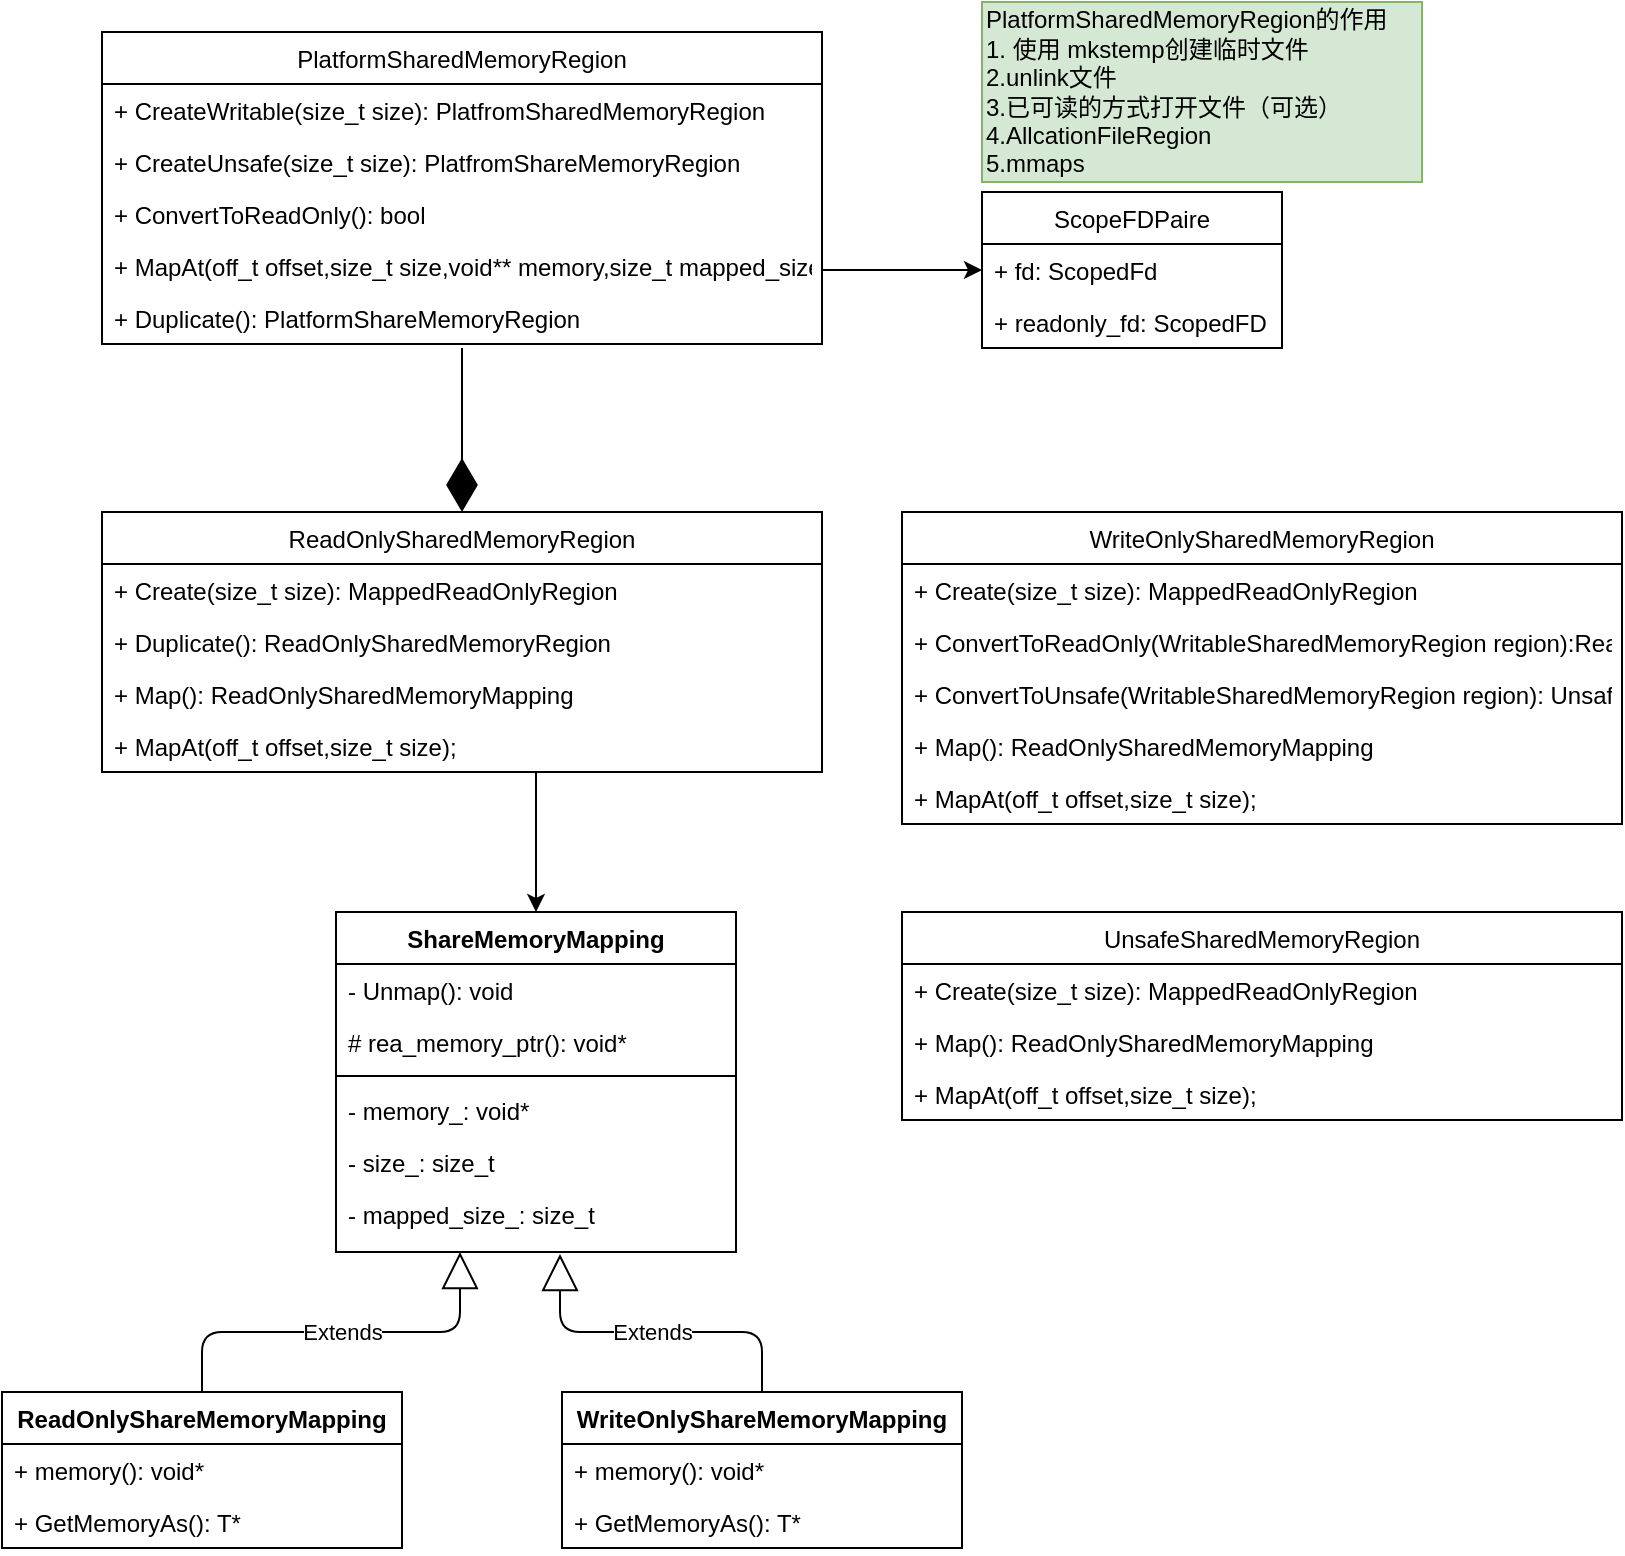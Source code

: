 <mxfile version="13.4.5" type="device"><diagram id="9YRwGQ6KWDpr09r38T1D" name="Page-1"><mxGraphModel dx="1086" dy="806" grid="1" gridSize="10" guides="1" tooltips="1" connect="1" arrows="1" fold="1" page="1" pageScale="1" pageWidth="827" pageHeight="1169" math="0" shadow="0"><root><mxCell id="0"/><mxCell id="1" parent="0"/><mxCell id="M7nCqbvlJc06o1fr2tBB-1" value="PlatformSharedMemoryRegion" style="swimlane;fontStyle=0;childLayout=stackLayout;horizontal=1;startSize=26;fillColor=none;horizontalStack=0;resizeParent=1;resizeParentMax=0;resizeLast=0;collapsible=1;marginBottom=0;" parent="1" vertex="1"><mxGeometry x="280" y="360" width="360" height="156" as="geometry"/></mxCell><mxCell id="M7nCqbvlJc06o1fr2tBB-2" value="+ CreateWritable(size_t size): PlatfromSharedMemoryRegion" style="text;strokeColor=none;fillColor=none;align=left;verticalAlign=top;spacingLeft=4;spacingRight=4;overflow=hidden;rotatable=0;points=[[0,0.5],[1,0.5]];portConstraint=eastwest;" parent="M7nCqbvlJc06o1fr2tBB-1" vertex="1"><mxGeometry y="26" width="360" height="26" as="geometry"/></mxCell><mxCell id="M7nCqbvlJc06o1fr2tBB-3" value="+ CreateUnsafe(size_t size): PlatfromShareMemoryRegion" style="text;strokeColor=none;fillColor=none;align=left;verticalAlign=top;spacingLeft=4;spacingRight=4;overflow=hidden;rotatable=0;points=[[0,0.5],[1,0.5]];portConstraint=eastwest;" parent="M7nCqbvlJc06o1fr2tBB-1" vertex="1"><mxGeometry y="52" width="360" height="26" as="geometry"/></mxCell><mxCell id="M7nCqbvlJc06o1fr2tBB-4" value="+ ConvertToReadOnly(): bool&#10;" style="text;strokeColor=none;fillColor=none;align=left;verticalAlign=top;spacingLeft=4;spacingRight=4;overflow=hidden;rotatable=0;points=[[0,0.5],[1,0.5]];portConstraint=eastwest;" parent="M7nCqbvlJc06o1fr2tBB-1" vertex="1"><mxGeometry y="78" width="360" height="26" as="geometry"/></mxCell><mxCell id="M7nCqbvlJc06o1fr2tBB-12" value="+ MapAt(off_t offset,size_t size,void** memory,size_t mapped_size):void" style="text;strokeColor=none;fillColor=none;align=left;verticalAlign=top;spacingLeft=4;spacingRight=4;overflow=hidden;rotatable=0;points=[[0,0.5],[1,0.5]];portConstraint=eastwest;" parent="M7nCqbvlJc06o1fr2tBB-1" vertex="1"><mxGeometry y="104" width="360" height="26" as="geometry"/></mxCell><mxCell id="M7nCqbvlJc06o1fr2tBB-18" value="+ Duplicate(): PlatformShareMemoryRegion" style="text;strokeColor=none;fillColor=none;align=left;verticalAlign=top;spacingLeft=4;spacingRight=4;overflow=hidden;rotatable=0;points=[[0,0.5],[1,0.5]];portConstraint=eastwest;" parent="M7nCqbvlJc06o1fr2tBB-1" vertex="1"><mxGeometry y="130" width="360" height="26" as="geometry"/></mxCell><mxCell id="M7nCqbvlJc06o1fr2tBB-7" value="PlatformSharedMemoryRegion的作用&lt;br&gt;1. 使用 mkstemp创建临时文件&lt;br&gt;2.unlink文件&lt;br&gt;3.已可读的方式打开文件（可选）&lt;br&gt;4.AllcationFileRegion&lt;br&gt;5.mmaps" style="text;html=1;resizable=0;autosize=1;align=left;verticalAlign=middle;points=[];fillColor=#d5e8d4;strokeColor=#82b366;rounded=0;" parent="1" vertex="1"><mxGeometry x="720" y="345" width="220" height="90" as="geometry"/></mxCell><mxCell id="M7nCqbvlJc06o1fr2tBB-13" value="ReadOnlySharedMemoryRegion" style="swimlane;fontStyle=0;childLayout=stackLayout;horizontal=1;startSize=26;fillColor=none;horizontalStack=0;resizeParent=1;resizeParentMax=0;resizeLast=0;collapsible=1;marginBottom=0;" parent="1" vertex="1"><mxGeometry x="280" y="600" width="360" height="130" as="geometry"/></mxCell><mxCell id="M7nCqbvlJc06o1fr2tBB-14" value="+ Create(size_t size): MappedReadOnlyRegion" style="text;strokeColor=none;fillColor=none;align=left;verticalAlign=top;spacingLeft=4;spacingRight=4;overflow=hidden;rotatable=0;points=[[0,0.5],[1,0.5]];portConstraint=eastwest;" parent="M7nCqbvlJc06o1fr2tBB-13" vertex="1"><mxGeometry y="26" width="360" height="26" as="geometry"/></mxCell><mxCell id="M7nCqbvlJc06o1fr2tBB-15" value="+ Duplicate(): ReadOnlySharedMemoryRegion" style="text;strokeColor=none;fillColor=none;align=left;verticalAlign=top;spacingLeft=4;spacingRight=4;overflow=hidden;rotatable=0;points=[[0,0.5],[1,0.5]];portConstraint=eastwest;" parent="M7nCqbvlJc06o1fr2tBB-13" vertex="1"><mxGeometry y="52" width="360" height="26" as="geometry"/></mxCell><mxCell id="M7nCqbvlJc06o1fr2tBB-16" value="+ Map(): ReadOnlySharedMemoryMapping" style="text;strokeColor=none;fillColor=none;align=left;verticalAlign=top;spacingLeft=4;spacingRight=4;overflow=hidden;rotatable=0;points=[[0,0.5],[1,0.5]];portConstraint=eastwest;" parent="M7nCqbvlJc06o1fr2tBB-13" vertex="1"><mxGeometry y="78" width="360" height="26" as="geometry"/></mxCell><mxCell id="M7nCqbvlJc06o1fr2tBB-17" value="+ MapAt(off_t offset,size_t size);" style="text;strokeColor=none;fillColor=none;align=left;verticalAlign=top;spacingLeft=4;spacingRight=4;overflow=hidden;rotatable=0;points=[[0,0.5],[1,0.5]];portConstraint=eastwest;" parent="M7nCqbvlJc06o1fr2tBB-13" vertex="1"><mxGeometry y="104" width="360" height="26" as="geometry"/></mxCell><mxCell id="M7nCqbvlJc06o1fr2tBB-19" value="" style="endArrow=diamondThin;endFill=1;endSize=24;html=1;entryX=0.5;entryY=0;entryDx=0;entryDy=0;" parent="1" target="M7nCqbvlJc06o1fr2tBB-13" edge="1"><mxGeometry width="160" relative="1" as="geometry"><mxPoint x="460" y="518" as="sourcePoint"/><mxPoint x="660" y="620" as="targetPoint"/></mxGeometry></mxCell><mxCell id="M7nCqbvlJc06o1fr2tBB-39" value="Extends" style="endArrow=block;endSize=16;endFill=0;html=1;entryX=0.31;entryY=1;entryDx=0;entryDy=0;entryPerimeter=0;exitX=0.5;exitY=0;exitDx=0;exitDy=0;" parent="1" source="M7nCqbvlJc06o1fr2tBB-28" target="M7nCqbvlJc06o1fr2tBB-25" edge="1"><mxGeometry width="160" relative="1" as="geometry"><mxPoint x="510" y="1060" as="sourcePoint"/><mxPoint x="670" y="1060" as="targetPoint"/><Array as="points"><mxPoint x="330" y="1010"/><mxPoint x="459" y="1010"/></Array></mxGeometry></mxCell><mxCell id="M7nCqbvlJc06o1fr2tBB-40" value="Extends" style="endArrow=block;endSize=16;endFill=0;html=1;exitX=0.5;exitY=0;exitDx=0;exitDy=0;entryX=0.56;entryY=1.031;entryDx=0;entryDy=0;entryPerimeter=0;" parent="1" source="M7nCqbvlJc06o1fr2tBB-35" target="M7nCqbvlJc06o1fr2tBB-25" edge="1"><mxGeometry width="160" relative="1" as="geometry"><mxPoint x="510" y="1060" as="sourcePoint"/><mxPoint x="509" y="960" as="targetPoint"/><Array as="points"><mxPoint x="610" y="1010"/><mxPoint x="509" y="1010"/></Array></mxGeometry></mxCell><mxCell id="M7nCqbvlJc06o1fr2tBB-54" style="edgeStyle=orthogonalEdgeStyle;rounded=0;orthogonalLoop=1;jettySize=auto;html=1;entryX=0.5;entryY=0;entryDx=0;entryDy=0;exitX=0.297;exitY=1;exitDx=0;exitDy=0;exitPerimeter=0;" parent="1" source="M7nCqbvlJc06o1fr2tBB-17" target="M7nCqbvlJc06o1fr2tBB-20" edge="1"><mxGeometry relative="1" as="geometry"><mxPoint x="220" y="665" as="targetPoint"/><mxPoint x="400" y="750" as="sourcePoint"/><Array as="points"><mxPoint x="497" y="730"/></Array></mxGeometry></mxCell><mxCell id="M7nCqbvlJc06o1fr2tBB-41" value="WriteOnlySharedMemoryRegion" style="swimlane;fontStyle=0;childLayout=stackLayout;horizontal=1;startSize=26;fillColor=none;horizontalStack=0;resizeParent=1;resizeParentMax=0;resizeLast=0;collapsible=1;marginBottom=0;" parent="1" vertex="1"><mxGeometry x="680" y="600" width="360" height="156" as="geometry"/></mxCell><mxCell id="M7nCqbvlJc06o1fr2tBB-42" value="+ Create(size_t size): MappedReadOnlyRegion" style="text;strokeColor=none;fillColor=none;align=left;verticalAlign=top;spacingLeft=4;spacingRight=4;overflow=hidden;rotatable=0;points=[[0,0.5],[1,0.5]];portConstraint=eastwest;" parent="M7nCqbvlJc06o1fr2tBB-41" vertex="1"><mxGeometry y="26" width="360" height="26" as="geometry"/></mxCell><mxCell id="M7nCqbvlJc06o1fr2tBB-43" value="+ ConvertToReadOnly(WritableSharedMemoryRegion region):ReadOnlyMemoryRegion" style="text;strokeColor=none;fillColor=none;align=left;verticalAlign=top;spacingLeft=4;spacingRight=4;overflow=hidden;rotatable=0;points=[[0,0.5],[1,0.5]];portConstraint=eastwest;" parent="M7nCqbvlJc06o1fr2tBB-41" vertex="1"><mxGeometry y="52" width="360" height="26" as="geometry"/></mxCell><mxCell id="M7nCqbvlJc06o1fr2tBB-46" value="+ ConvertToUnsafe(WritableSharedMemoryRegion region): UnsafeSharedMemoryRegion" style="text;strokeColor=none;fillColor=none;align=left;verticalAlign=top;spacingLeft=4;spacingRight=4;overflow=hidden;rotatable=0;points=[[0,0.5],[1,0.5]];portConstraint=eastwest;" parent="M7nCqbvlJc06o1fr2tBB-41" vertex="1"><mxGeometry y="78" width="360" height="26" as="geometry"/></mxCell><mxCell id="M7nCqbvlJc06o1fr2tBB-44" value="+ Map(): ReadOnlySharedMemoryMapping" style="text;strokeColor=none;fillColor=none;align=left;verticalAlign=top;spacingLeft=4;spacingRight=4;overflow=hidden;rotatable=0;points=[[0,0.5],[1,0.5]];portConstraint=eastwest;" parent="M7nCqbvlJc06o1fr2tBB-41" vertex="1"><mxGeometry y="104" width="360" height="26" as="geometry"/></mxCell><mxCell id="M7nCqbvlJc06o1fr2tBB-45" value="+ MapAt(off_t offset,size_t size);" style="text;strokeColor=none;fillColor=none;align=left;verticalAlign=top;spacingLeft=4;spacingRight=4;overflow=hidden;rotatable=0;points=[[0,0.5],[1,0.5]];portConstraint=eastwest;" parent="M7nCqbvlJc06o1fr2tBB-41" vertex="1"><mxGeometry y="130" width="360" height="26" as="geometry"/></mxCell><mxCell id="M7nCqbvlJc06o1fr2tBB-47" value="UnsafeSharedMemoryRegion" style="swimlane;fontStyle=0;childLayout=stackLayout;horizontal=1;startSize=26;fillColor=none;horizontalStack=0;resizeParent=1;resizeParentMax=0;resizeLast=0;collapsible=1;marginBottom=0;" parent="1" vertex="1"><mxGeometry x="680" y="800" width="360" height="104" as="geometry"/></mxCell><mxCell id="M7nCqbvlJc06o1fr2tBB-48" value="+ Create(size_t size): MappedReadOnlyRegion" style="text;strokeColor=none;fillColor=none;align=left;verticalAlign=top;spacingLeft=4;spacingRight=4;overflow=hidden;rotatable=0;points=[[0,0.5],[1,0.5]];portConstraint=eastwest;" parent="M7nCqbvlJc06o1fr2tBB-47" vertex="1"><mxGeometry y="26" width="360" height="26" as="geometry"/></mxCell><mxCell id="M7nCqbvlJc06o1fr2tBB-51" value="+ Map(): ReadOnlySharedMemoryMapping" style="text;strokeColor=none;fillColor=none;align=left;verticalAlign=top;spacingLeft=4;spacingRight=4;overflow=hidden;rotatable=0;points=[[0,0.5],[1,0.5]];portConstraint=eastwest;" parent="M7nCqbvlJc06o1fr2tBB-47" vertex="1"><mxGeometry y="52" width="360" height="26" as="geometry"/></mxCell><mxCell id="M7nCqbvlJc06o1fr2tBB-52" value="+ MapAt(off_t offset,size_t size);" style="text;strokeColor=none;fillColor=none;align=left;verticalAlign=top;spacingLeft=4;spacingRight=4;overflow=hidden;rotatable=0;points=[[0,0.5],[1,0.5]];portConstraint=eastwest;" parent="M7nCqbvlJc06o1fr2tBB-47" vertex="1"><mxGeometry y="78" width="360" height="26" as="geometry"/></mxCell><mxCell id="M7nCqbvlJc06o1fr2tBB-28" value="ReadOnlyShareMemoryMapping" style="swimlane;fontStyle=1;align=center;verticalAlign=top;childLayout=stackLayout;horizontal=1;startSize=26;horizontalStack=0;resizeParent=1;resizeParentMax=0;resizeLast=0;collapsible=1;marginBottom=0;" parent="1" vertex="1"><mxGeometry x="230" y="1040" width="200" height="78" as="geometry"/></mxCell><mxCell id="M7nCqbvlJc06o1fr2tBB-29" value="+ memory(): void*" style="text;strokeColor=none;fillColor=none;align=left;verticalAlign=top;spacingLeft=4;spacingRight=4;overflow=hidden;rotatable=0;points=[[0,0.5],[1,0.5]];portConstraint=eastwest;" parent="M7nCqbvlJc06o1fr2tBB-28" vertex="1"><mxGeometry y="26" width="200" height="26" as="geometry"/></mxCell><mxCell id="M7nCqbvlJc06o1fr2tBB-30" value="+ GetMemoryAs(): T*" style="text;strokeColor=none;fillColor=none;align=left;verticalAlign=top;spacingLeft=4;spacingRight=4;overflow=hidden;rotatable=0;points=[[0,0.5],[1,0.5]];portConstraint=eastwest;" parent="M7nCqbvlJc06o1fr2tBB-28" vertex="1"><mxGeometry y="52" width="200" height="26" as="geometry"/></mxCell><mxCell id="M7nCqbvlJc06o1fr2tBB-35" value="WriteOnlyShareMemoryMapping" style="swimlane;fontStyle=1;align=center;verticalAlign=top;childLayout=stackLayout;horizontal=1;startSize=26;horizontalStack=0;resizeParent=1;resizeParentMax=0;resizeLast=0;collapsible=1;marginBottom=0;" parent="1" vertex="1"><mxGeometry x="510" y="1040" width="200" height="78" as="geometry"/></mxCell><mxCell id="M7nCqbvlJc06o1fr2tBB-36" value="+ memory(): void*" style="text;strokeColor=none;fillColor=none;align=left;verticalAlign=top;spacingLeft=4;spacingRight=4;overflow=hidden;rotatable=0;points=[[0,0.5],[1,0.5]];portConstraint=eastwest;" parent="M7nCqbvlJc06o1fr2tBB-35" vertex="1"><mxGeometry y="26" width="200" height="26" as="geometry"/></mxCell><mxCell id="M7nCqbvlJc06o1fr2tBB-37" value="+ GetMemoryAs(): T*" style="text;strokeColor=none;fillColor=none;align=left;verticalAlign=top;spacingLeft=4;spacingRight=4;overflow=hidden;rotatable=0;points=[[0,0.5],[1,0.5]];portConstraint=eastwest;" parent="M7nCqbvlJc06o1fr2tBB-35" vertex="1"><mxGeometry y="52" width="200" height="26" as="geometry"/></mxCell><mxCell id="M7nCqbvlJc06o1fr2tBB-20" value="ShareMemoryMapping" style="swimlane;fontStyle=1;align=center;verticalAlign=top;childLayout=stackLayout;horizontal=1;startSize=26;horizontalStack=0;resizeParent=1;resizeParentMax=0;resizeLast=0;collapsible=1;marginBottom=0;" parent="1" vertex="1"><mxGeometry x="397" y="800" width="200" height="170" as="geometry"/></mxCell><mxCell id="M7nCqbvlJc06o1fr2tBB-21" value="- Unmap(): void" style="text;strokeColor=none;fillColor=none;align=left;verticalAlign=top;spacingLeft=4;spacingRight=4;overflow=hidden;rotatable=0;points=[[0,0.5],[1,0.5]];portConstraint=eastwest;" parent="M7nCqbvlJc06o1fr2tBB-20" vertex="1"><mxGeometry y="26" width="200" height="26" as="geometry"/></mxCell><mxCell id="M7nCqbvlJc06o1fr2tBB-27" value="# rea_memory_ptr(): void* " style="text;strokeColor=none;fillColor=none;align=left;verticalAlign=top;spacingLeft=4;spacingRight=4;overflow=hidden;rotatable=0;points=[[0,0.5],[1,0.5]];portConstraint=eastwest;" parent="M7nCqbvlJc06o1fr2tBB-20" vertex="1"><mxGeometry y="52" width="200" height="26" as="geometry"/></mxCell><mxCell id="M7nCqbvlJc06o1fr2tBB-22" value="" style="line;strokeWidth=1;fillColor=none;align=left;verticalAlign=middle;spacingTop=-1;spacingLeft=3;spacingRight=3;rotatable=0;labelPosition=right;points=[];portConstraint=eastwest;" parent="M7nCqbvlJc06o1fr2tBB-20" vertex="1"><mxGeometry y="78" width="200" height="8" as="geometry"/></mxCell><mxCell id="M7nCqbvlJc06o1fr2tBB-23" value="- memory_: void*" style="text;strokeColor=none;fillColor=none;align=left;verticalAlign=top;spacingLeft=4;spacingRight=4;overflow=hidden;rotatable=0;points=[[0,0.5],[1,0.5]];portConstraint=eastwest;" parent="M7nCqbvlJc06o1fr2tBB-20" vertex="1"><mxGeometry y="86" width="200" height="26" as="geometry"/></mxCell><mxCell id="M7nCqbvlJc06o1fr2tBB-24" value="- size_: size_t" style="text;strokeColor=none;fillColor=none;align=left;verticalAlign=top;spacingLeft=4;spacingRight=4;overflow=hidden;rotatable=0;points=[[0,0.5],[1,0.5]];portConstraint=eastwest;" parent="M7nCqbvlJc06o1fr2tBB-20" vertex="1"><mxGeometry y="112" width="200" height="26" as="geometry"/></mxCell><mxCell id="M7nCqbvlJc06o1fr2tBB-25" value="- mapped_size_: size_t" style="text;strokeColor=none;fillColor=none;align=left;verticalAlign=top;spacingLeft=4;spacingRight=4;overflow=hidden;rotatable=0;points=[[0,0.5],[1,0.5]];portConstraint=eastwest;" parent="M7nCqbvlJc06o1fr2tBB-20" vertex="1"><mxGeometry y="138" width="200" height="32" as="geometry"/></mxCell><mxCell id="M7nCqbvlJc06o1fr2tBB-55" style="edgeStyle=orthogonalEdgeStyle;rounded=0;orthogonalLoop=1;jettySize=auto;html=1;exitX=1;exitY=0.5;exitDx=0;exitDy=0;entryX=0;entryY=0.5;entryDx=0;entryDy=0;" parent="1" source="M7nCqbvlJc06o1fr2tBB-2" target="M7nCqbvlJc06o1fr2tBB-9" edge="1"><mxGeometry relative="1" as="geometry"><Array as="points"><mxPoint x="640" y="479"/></Array></mxGeometry></mxCell><mxCell id="M7nCqbvlJc06o1fr2tBB-8" value="ScopeFDPaire" style="swimlane;fontStyle=0;childLayout=stackLayout;horizontal=1;startSize=26;fillColor=none;horizontalStack=0;resizeParent=1;resizeParentMax=0;resizeLast=0;collapsible=1;marginBottom=0;align=center;" parent="1" vertex="1"><mxGeometry x="720" y="440" width="150" height="78" as="geometry"/></mxCell><mxCell id="M7nCqbvlJc06o1fr2tBB-9" value="+ fd: ScopedFd" style="text;strokeColor=none;fillColor=none;align=left;verticalAlign=top;spacingLeft=4;spacingRight=4;overflow=hidden;rotatable=0;points=[[0,0.5],[1,0.5]];portConstraint=eastwest;" parent="M7nCqbvlJc06o1fr2tBB-8" vertex="1"><mxGeometry y="26" width="150" height="26" as="geometry"/></mxCell><mxCell id="M7nCqbvlJc06o1fr2tBB-10" value="+ readonly_fd: ScopedFD" style="text;strokeColor=none;fillColor=none;align=left;verticalAlign=top;spacingLeft=4;spacingRight=4;overflow=hidden;rotatable=0;points=[[0,0.5],[1,0.5]];portConstraint=eastwest;" parent="M7nCqbvlJc06o1fr2tBB-8" vertex="1"><mxGeometry y="52" width="150" height="26" as="geometry"/></mxCell></root></mxGraphModel></diagram></mxfile>